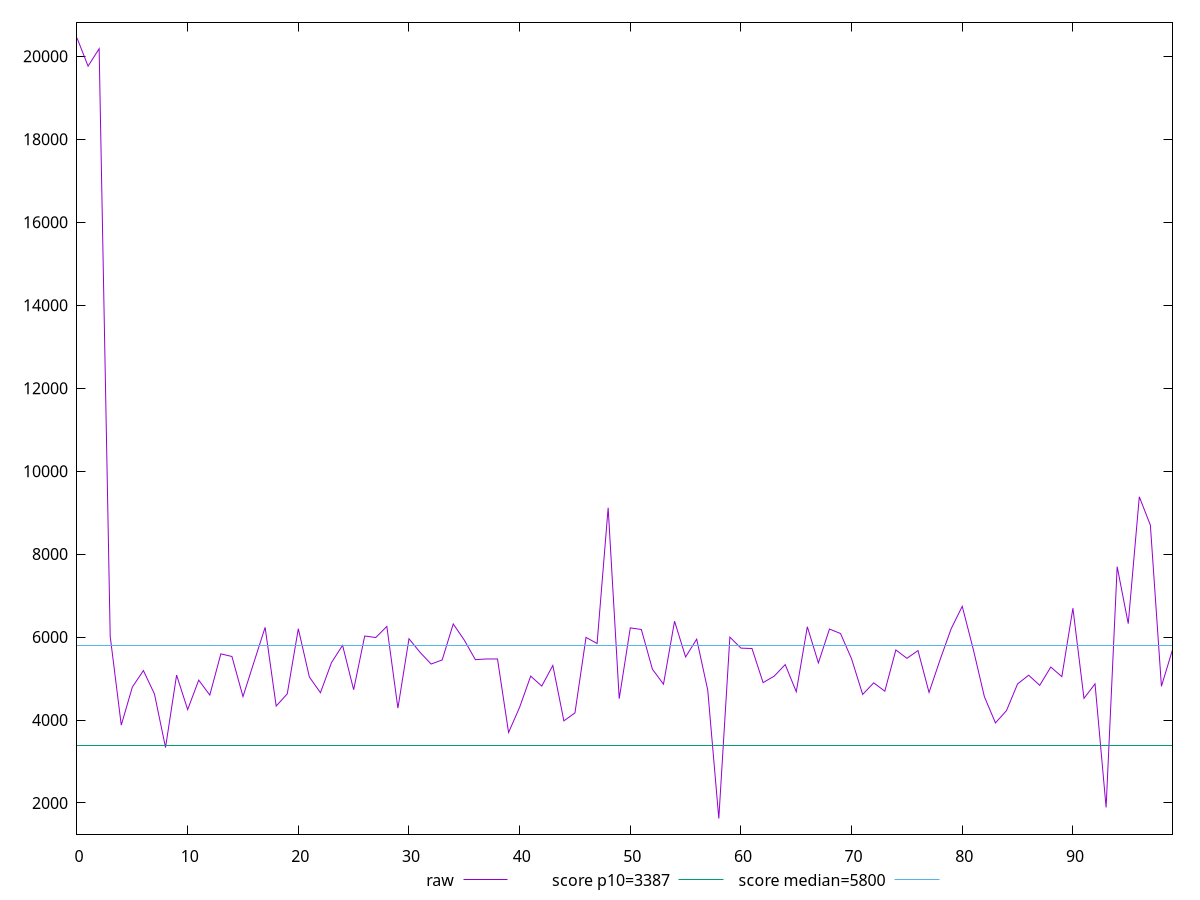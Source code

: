 reset

$raw <<EOF
0 20444.818773012274
1 19764.785074286363
2 20184.500402827303
3 6018.487281722791
4 3877.394020465705
5 4793.23704757685
6 5192.324400210114
7 4627.81604788636
8 3337.7912988144867
9 5083.125828644262
10 4252.306328061081
11 4962.0449575092225
12 4602.528246716258
13 5595.1092501626745
14 5531.7811202422745
15 4564.782721264599
16 5401.83570285562
17 6234.078965239754
18 4337.2217688219835
19 4630.820669987502
20 6200.694396108647
21 5036.471367763348
22 4658.859332206983
23 5386.307022017586
24 5801.224864469408
25 4730.141150034389
26 6025.657804635045
27 5989.406166607931
28 6256.70814774352
29 4286.317385421131
30 5960.008605412908
31 5632.694873742033
32 5350.0441160137725
33 5448.233974555767
34 6315.759439887786
35 5926.439158580606
36 5455.142216020777
37 5472.403826055945
38 5471.870230089954
39 3698.8300087513985
40 4307.1172856902385
41 5059.174892103023
42 4818.067889554259
43 5315.235453310081
44 3980.5965975178965
45 4171.5649917468745
46 5992.204970119961
47 5844.971839647513
48 9116.963470201805
49 4514.319846478154
50 6221.4165063636665
51 6182.861862168527
52 5225.102760811109
53 4864.255711124475
54 6382.053803626949
55 5520.277528487865
56 5949.970958807422
57 4722.2595728380875
58 1625.5768302680967
59 5998.666452840373
60 5733.6173229304095
61 5724.0543983259995
62 4902.6573672144195
63 5056.434110481479
64 5336.657238371023
65 4682.535254278253
66 6248.553449281098
67 5376.437717342151
68 6193.044146980043
69 6084.816155203704
70 5473.947192586476
71 4616.499596874434
72 4896.45229582695
73 4695.901804679423
74 5689.924707954251
75 5487.43235080485
76 5674.462253774999
77 4665.166637925965
78 5455.201716416692
79 6202.171568436476
80 6740.871055898799
81 5701.3326544820875
82 4562.520662270792
83 3930.363248256455
84 4228.109166001131
85 4870.553707628988
86 5080.426861198391
87 4836.160874121264
88 5277.08572261306
89 5045.8577748930065
90 6695.76932946593
91 4522.435712627446
92 4871.543987774138
93 1892.9199999999996
94 7697.30347556551
95 6323.8259529978295
96 9381.599672794246
97 8699.36291143423
98 4813.569740557707
99 5694.013864805873
EOF

set key outside below
set xrange [0:99]
set yrange [1249.1919914132131:20821.203611867157]
set trange [1249.1919914132131:20821.203611867157]
set terminal svg size 640, 500 enhanced background rgb 'white'
set output "reports/report_00027_2021-02-24T12-40-31.850Z/speed-index/samples/music/raw/values.svg"

plot $raw title "raw" with line, \
     3387 title "score p10=3387", \
     5800 title "score median=5800"

reset
